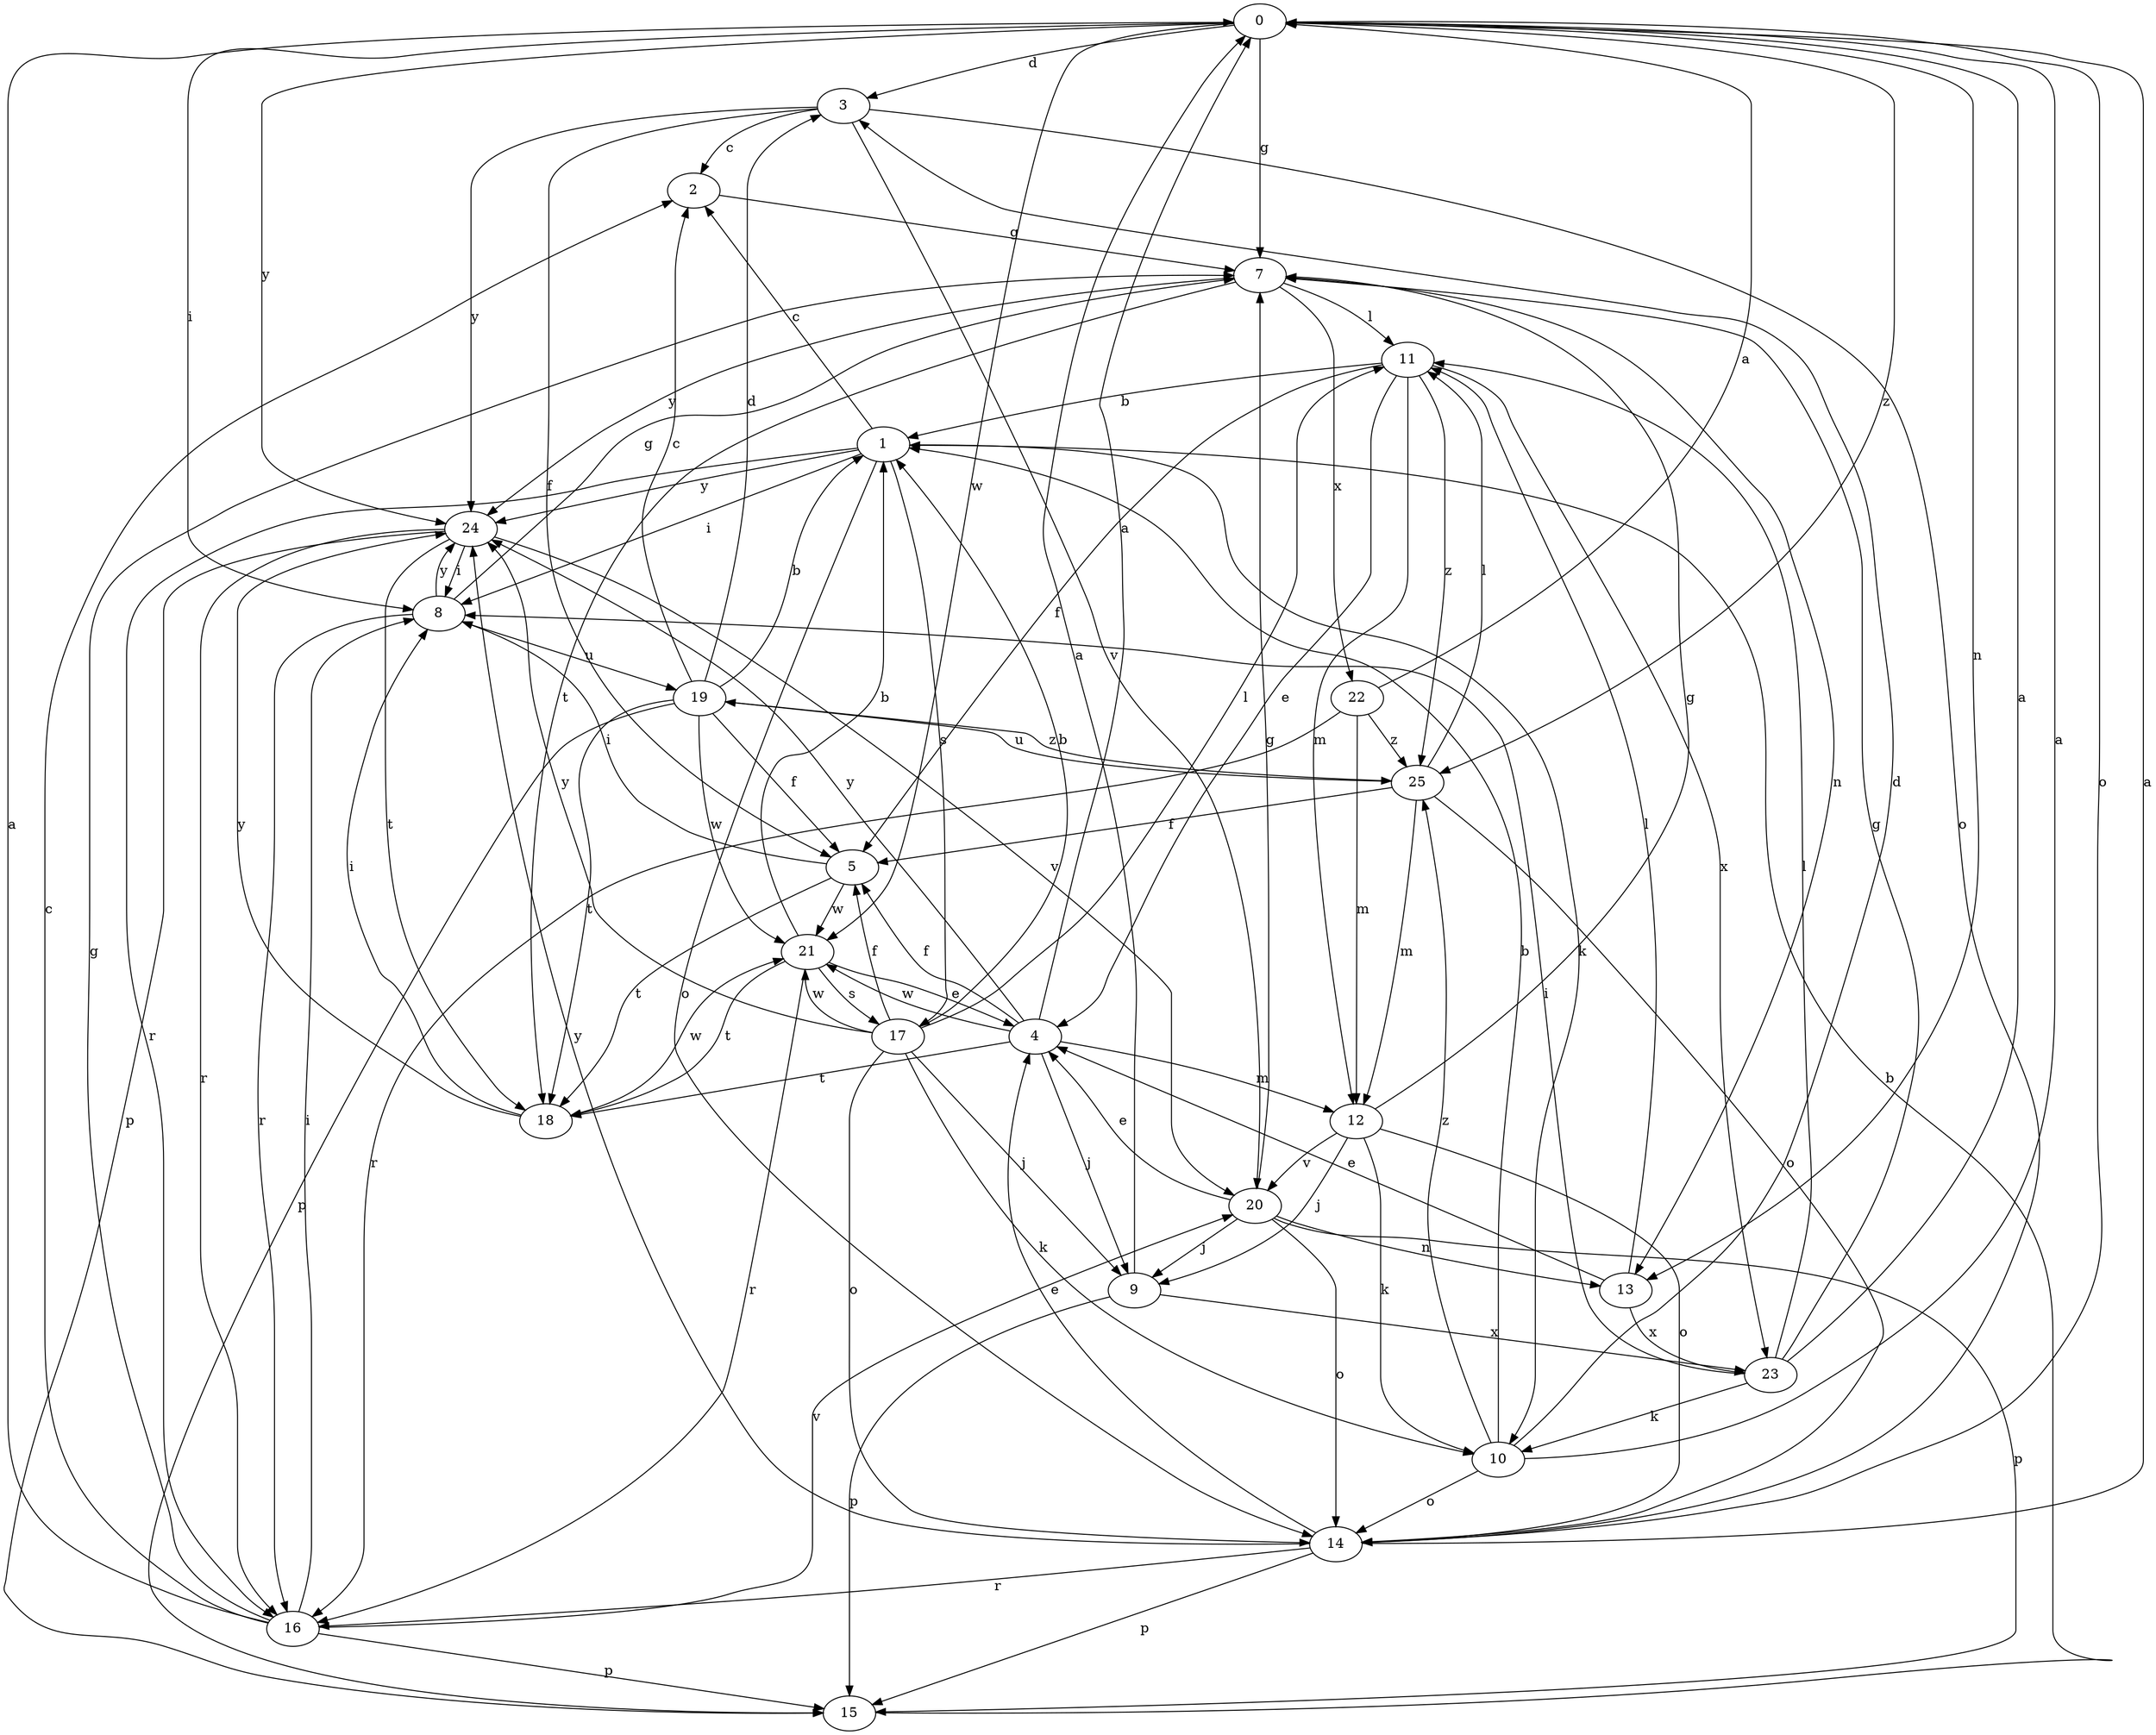 strict digraph  {
0;
1;
2;
3;
4;
5;
7;
8;
9;
10;
11;
12;
13;
14;
15;
16;
17;
18;
19;
20;
21;
22;
23;
24;
25;
0 -> 3  [label=d];
0 -> 7  [label=g];
0 -> 8  [label=i];
0 -> 13  [label=n];
0 -> 14  [label=o];
0 -> 21  [label=w];
0 -> 24  [label=y];
0 -> 25  [label=z];
1 -> 2  [label=c];
1 -> 8  [label=i];
1 -> 10  [label=k];
1 -> 14  [label=o];
1 -> 16  [label=r];
1 -> 17  [label=s];
1 -> 24  [label=y];
2 -> 7  [label=g];
3 -> 2  [label=c];
3 -> 5  [label=f];
3 -> 14  [label=o];
3 -> 20  [label=v];
3 -> 24  [label=y];
4 -> 0  [label=a];
4 -> 5  [label=f];
4 -> 9  [label=j];
4 -> 12  [label=m];
4 -> 18  [label=t];
4 -> 21  [label=w];
4 -> 24  [label=y];
5 -> 8  [label=i];
5 -> 18  [label=t];
5 -> 21  [label=w];
7 -> 11  [label=l];
7 -> 13  [label=n];
7 -> 18  [label=t];
7 -> 22  [label=x];
7 -> 24  [label=y];
8 -> 7  [label=g];
8 -> 16  [label=r];
8 -> 19  [label=u];
8 -> 24  [label=y];
9 -> 0  [label=a];
9 -> 15  [label=p];
9 -> 23  [label=x];
10 -> 0  [label=a];
10 -> 1  [label=b];
10 -> 3  [label=d];
10 -> 14  [label=o];
10 -> 25  [label=z];
11 -> 1  [label=b];
11 -> 4  [label=e];
11 -> 5  [label=f];
11 -> 12  [label=m];
11 -> 23  [label=x];
11 -> 25  [label=z];
12 -> 7  [label=g];
12 -> 9  [label=j];
12 -> 10  [label=k];
12 -> 14  [label=o];
12 -> 20  [label=v];
13 -> 4  [label=e];
13 -> 11  [label=l];
13 -> 23  [label=x];
14 -> 0  [label=a];
14 -> 4  [label=e];
14 -> 15  [label=p];
14 -> 16  [label=r];
14 -> 24  [label=y];
15 -> 1  [label=b];
16 -> 0  [label=a];
16 -> 2  [label=c];
16 -> 7  [label=g];
16 -> 8  [label=i];
16 -> 15  [label=p];
16 -> 20  [label=v];
17 -> 1  [label=b];
17 -> 5  [label=f];
17 -> 9  [label=j];
17 -> 10  [label=k];
17 -> 11  [label=l];
17 -> 14  [label=o];
17 -> 21  [label=w];
17 -> 24  [label=y];
18 -> 8  [label=i];
18 -> 21  [label=w];
18 -> 24  [label=y];
19 -> 1  [label=b];
19 -> 2  [label=c];
19 -> 3  [label=d];
19 -> 5  [label=f];
19 -> 15  [label=p];
19 -> 18  [label=t];
19 -> 21  [label=w];
19 -> 25  [label=z];
20 -> 4  [label=e];
20 -> 7  [label=g];
20 -> 9  [label=j];
20 -> 13  [label=n];
20 -> 14  [label=o];
20 -> 15  [label=p];
21 -> 1  [label=b];
21 -> 4  [label=e];
21 -> 16  [label=r];
21 -> 17  [label=s];
21 -> 18  [label=t];
22 -> 0  [label=a];
22 -> 12  [label=m];
22 -> 16  [label=r];
22 -> 25  [label=z];
23 -> 0  [label=a];
23 -> 7  [label=g];
23 -> 8  [label=i];
23 -> 10  [label=k];
23 -> 11  [label=l];
24 -> 8  [label=i];
24 -> 15  [label=p];
24 -> 16  [label=r];
24 -> 18  [label=t];
24 -> 20  [label=v];
25 -> 5  [label=f];
25 -> 11  [label=l];
25 -> 12  [label=m];
25 -> 14  [label=o];
25 -> 19  [label=u];
}
